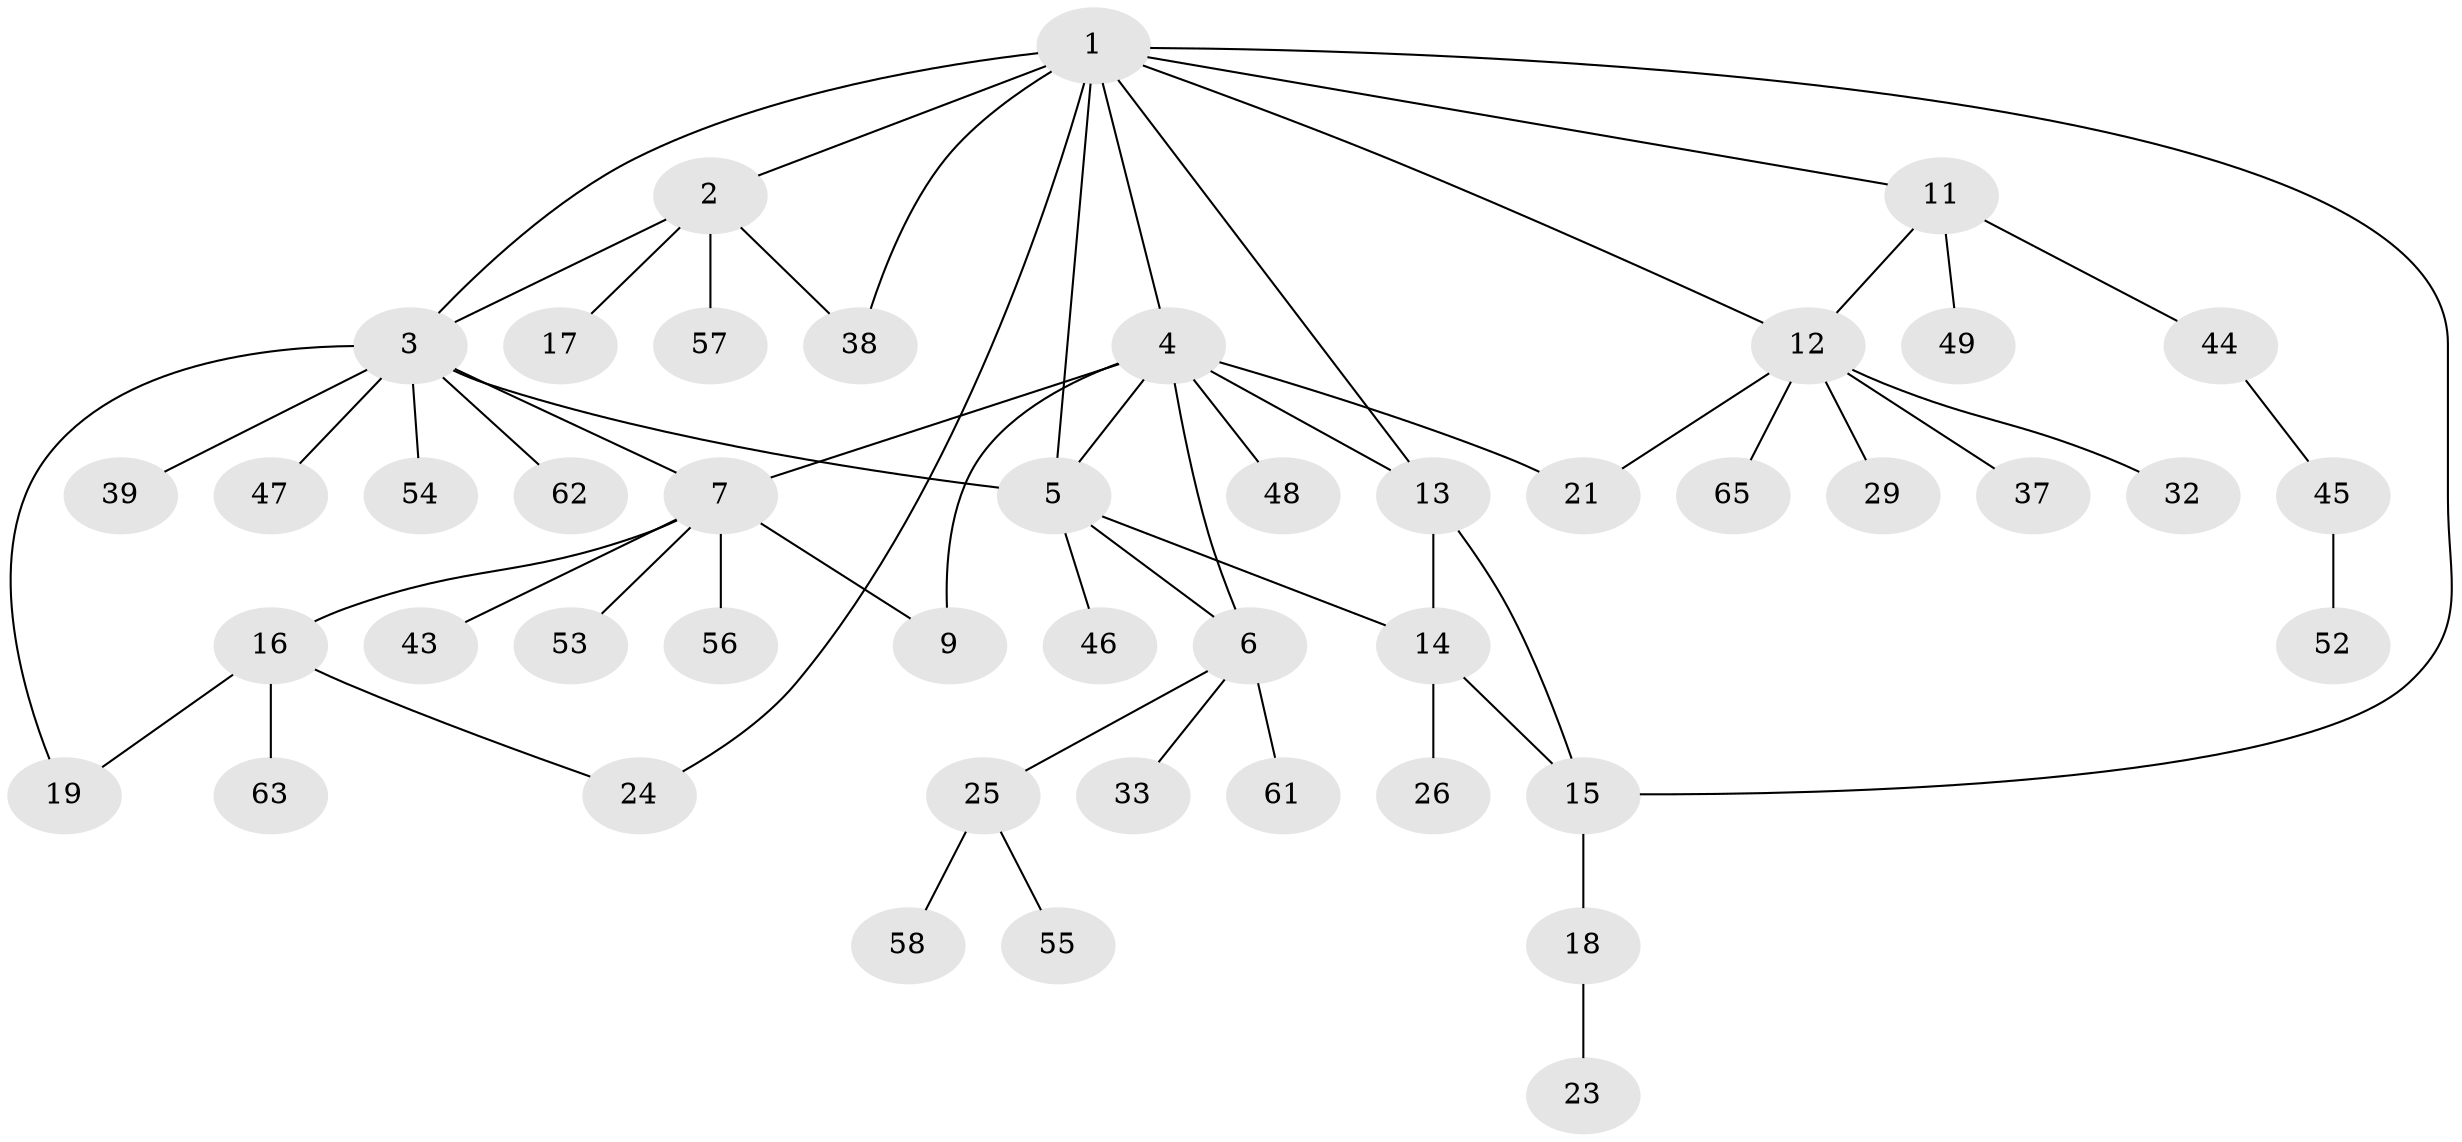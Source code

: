 // original degree distribution, {4: 0.06060606060606061, 5: 0.07575757575757576, 8: 0.045454545454545456, 6: 0.045454545454545456, 3: 0.06060606060606061, 7: 0.015151515151515152, 2: 0.18181818181818182, 1: 0.5151515151515151}
// Generated by graph-tools (version 1.1) at 2025/11/02/27/25 16:11:32]
// undirected, 46 vertices, 60 edges
graph export_dot {
graph [start="1"]
  node [color=gray90,style=filled];
  1 [super="+10"];
  2 [super="+20"];
  3 [super="+28"];
  4 [super="+8"];
  5;
  6 [super="+42"];
  7 [super="+31"];
  9 [super="+50"];
  11 [super="+22"];
  12 [super="+40"];
  13 [super="+30"];
  14 [super="+35"];
  15;
  16 [super="+34"];
  17 [super="+59"];
  18 [super="+51"];
  19 [super="+27"];
  21;
  23 [super="+41"];
  24 [super="+60"];
  25 [super="+36"];
  26;
  29;
  32;
  33;
  37;
  38 [super="+66"];
  39;
  43;
  44;
  45 [super="+64"];
  46;
  47;
  48;
  49;
  52;
  53;
  54;
  55;
  56;
  57;
  58;
  61;
  62;
  63;
  65;
  1 -- 2;
  1 -- 3;
  1 -- 15;
  1 -- 4;
  1 -- 5;
  1 -- 11;
  1 -- 12;
  1 -- 13;
  1 -- 24;
  1 -- 38;
  2 -- 3;
  2 -- 17;
  2 -- 38;
  2 -- 57;
  3 -- 5;
  3 -- 7;
  3 -- 39;
  3 -- 47;
  3 -- 62;
  3 -- 54;
  3 -- 19;
  4 -- 5;
  4 -- 6;
  4 -- 48;
  4 -- 21;
  4 -- 7;
  4 -- 9;
  4 -- 13;
  5 -- 6;
  5 -- 14;
  5 -- 46;
  6 -- 25;
  6 -- 33;
  6 -- 61;
  7 -- 9;
  7 -- 16;
  7 -- 43;
  7 -- 53;
  7 -- 56;
  11 -- 12;
  11 -- 44;
  11 -- 49;
  12 -- 21;
  12 -- 29;
  12 -- 32;
  12 -- 37;
  12 -- 65;
  13 -- 14;
  13 -- 15;
  14 -- 15;
  14 -- 26;
  15 -- 18;
  16 -- 19;
  16 -- 24;
  16 -- 63;
  18 -- 23;
  25 -- 55;
  25 -- 58;
  44 -- 45;
  45 -- 52;
}
